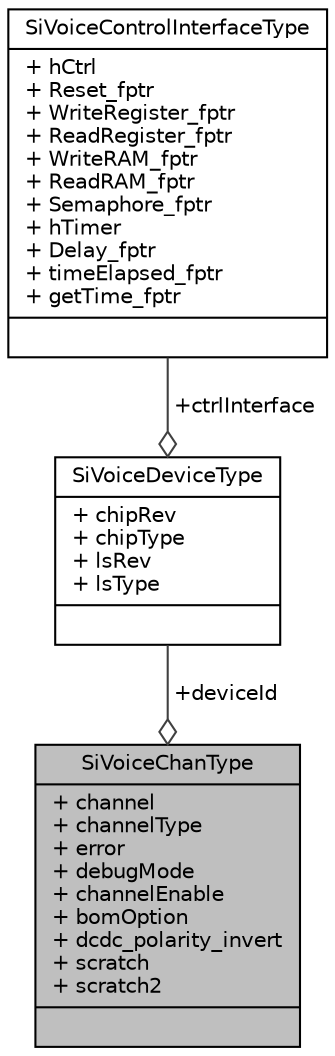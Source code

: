 digraph "SiVoiceChanType"
{
  edge [fontname="Helvetica",fontsize="10",labelfontname="Helvetica",labelfontsize="10"];
  node [fontname="Helvetica",fontsize="10",shape=record];
  Node1 [label="{SiVoiceChanType\n|+ channel\l+ channelType\l+ error\l+ debugMode\l+ channelEnable\l+ bomOption\l+ dcdc_polarity_invert\l+ scratch\l+ scratch2\l|}",height=0.2,width=0.4,color="black", fillcolor="grey75", style="filled", fontcolor="black"];
  Node2 -> Node1 [color="grey25",fontsize="10",style="solid",label=" +deviceId" ,arrowhead="odiamond",fontname="Helvetica"];
  Node2 [label="{SiVoiceDeviceType\n|+ chipRev\l+ chipType\l+ lsRev\l+ lsType\l|}",height=0.2,width=0.4,color="black", fillcolor="white", style="filled",URL="$struct_si_voice_device_type.html"];
  Node3 -> Node2 [color="grey25",fontsize="10",style="solid",label=" +ctrlInterface" ,arrowhead="odiamond",fontname="Helvetica"];
  Node3 [label="{SiVoiceControlInterfaceType\n|+ hCtrl\l+ Reset_fptr\l+ WriteRegister_fptr\l+ ReadRegister_fptr\l+ WriteRAM_fptr\l+ ReadRAM_fptr\l+ Semaphore_fptr\l+ hTimer\l+ Delay_fptr\l+ timeElapsed_fptr\l+ getTime_fptr\l|}",height=0.2,width=0.4,color="black", fillcolor="white", style="filled",URL="$struct_si_voice_control_interface_type.html"];
}
